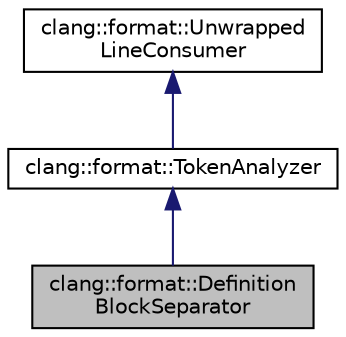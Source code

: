 digraph "clang::format::DefinitionBlockSeparator"
{
 // LATEX_PDF_SIZE
  bgcolor="transparent";
  edge [fontname="Helvetica",fontsize="10",labelfontname="Helvetica",labelfontsize="10"];
  node [fontname="Helvetica",fontsize="10",shape=record];
  Node1 [label="clang::format::Definition\lBlockSeparator",height=0.2,width=0.4,color="black", fillcolor="grey75", style="filled", fontcolor="black",tooltip=" "];
  Node2 -> Node1 [dir="back",color="midnightblue",fontsize="10",style="solid",fontname="Helvetica"];
  Node2 [label="clang::format::TokenAnalyzer",height=0.2,width=0.4,color="black",URL="$classclang_1_1format_1_1TokenAnalyzer.html",tooltip=" "];
  Node3 -> Node2 [dir="back",color="midnightblue",fontsize="10",style="solid",fontname="Helvetica"];
  Node3 [label="clang::format::Unwrapped\lLineConsumer",height=0.2,width=0.4,color="black",URL="$classclang_1_1format_1_1UnwrappedLineConsumer.html",tooltip=" "];
}

